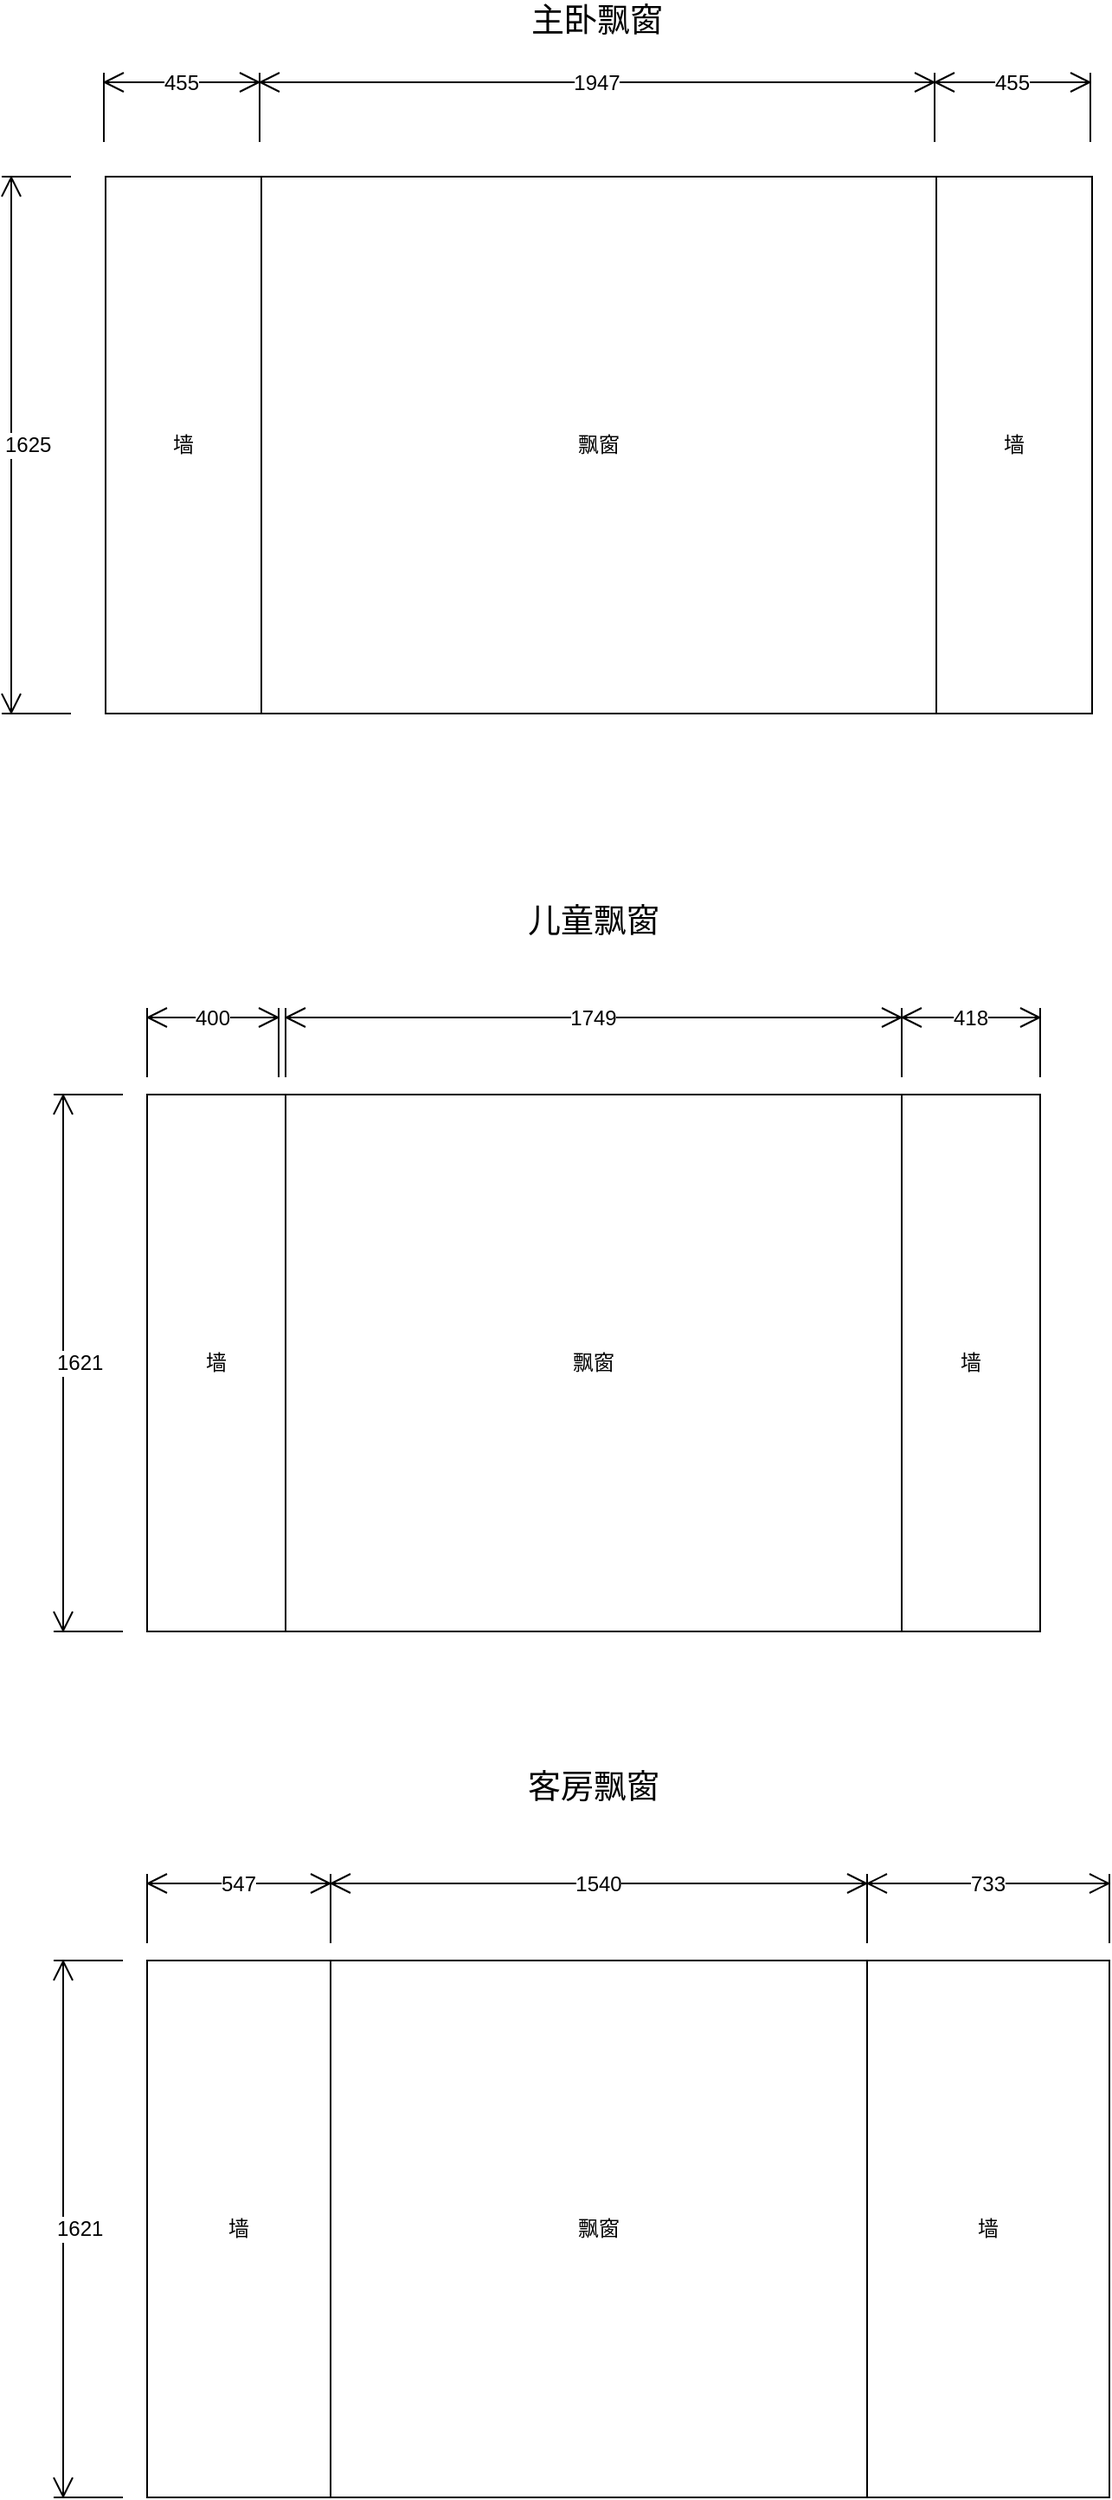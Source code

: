 <mxfile version="13.5.4" type="github">
  <diagram id="0yRMfeX40Hqbj-yg61-Y" name="Page-1">
    <mxGraphModel dx="1186" dy="724" grid="1" gridSize="10" guides="1" tooltips="1" connect="1" arrows="1" fold="1" page="1" pageScale="1" pageWidth="827" pageHeight="1169" math="0" shadow="0">
      <root>
        <mxCell id="0" />
        <mxCell id="1" parent="0" />
        <mxCell id="rTJIKPppSr7lGijxNa6m-4" value="飘窗" style="rounded=0;whiteSpace=wrap;html=1;" parent="1" vertex="1">
          <mxGeometry x="220" y="120" width="390" height="310" as="geometry" />
        </mxCell>
        <mxCell id="rTJIKPppSr7lGijxNa6m-5" value="墙" style="rounded=0;whiteSpace=wrap;html=1;" parent="1" vertex="1">
          <mxGeometry x="130" y="120" width="90" height="310" as="geometry" />
        </mxCell>
        <mxCell id="rTJIKPppSr7lGijxNa6m-6" value="墙" style="rounded=0;whiteSpace=wrap;html=1;" parent="1" vertex="1">
          <mxGeometry x="610" y="120" width="90" height="310" as="geometry" />
        </mxCell>
        <mxCell id="rTJIKPppSr7lGijxNa6m-9" value="1947" style="shape=dimension;direction=west;whiteSpace=wrap;html=1;align=center;points=[];verticalAlign=top;spacingTop=-8;labelBackgroundColor=#ffffff" parent="1" vertex="1">
          <mxGeometry x="219" y="60" width="390" height="40" as="geometry" />
        </mxCell>
        <mxCell id="rTJIKPppSr7lGijxNa6m-10" value="455" style="shape=dimension;direction=west;whiteSpace=wrap;html=1;align=center;points=[];verticalAlign=top;spacingTop=-8;labelBackgroundColor=#ffffff" parent="1" vertex="1">
          <mxGeometry x="129" y="60" width="90" height="40" as="geometry" />
        </mxCell>
        <mxCell id="rTJIKPppSr7lGijxNa6m-11" value="455" style="shape=dimension;direction=west;whiteSpace=wrap;html=1;align=center;points=[];verticalAlign=top;spacingTop=-8;labelBackgroundColor=#ffffff" parent="1" vertex="1">
          <mxGeometry x="609" y="60" width="90" height="40" as="geometry" />
        </mxCell>
        <mxCell id="rTJIKPppSr7lGijxNa6m-12" value="1625" style="shape=dimension;direction=south;whiteSpace=wrap;html=1;align=left;points=[];verticalAlign=middle;labelBackgroundColor=#ffffff" parent="1" vertex="1">
          <mxGeometry x="70" y="120" width="40" height="310" as="geometry" />
        </mxCell>
        <mxCell id="rTJIKPppSr7lGijxNa6m-13" value="&lt;font style=&quot;font-size: 19px&quot;&gt;主卧飘窗&lt;/font&gt;" style="text;html=1;strokeColor=none;fillColor=none;align=center;verticalAlign=middle;whiteSpace=wrap;rounded=0;" parent="1" vertex="1">
          <mxGeometry x="354" y="20" width="120" height="20" as="geometry" />
        </mxCell>
        <mxCell id="RFh4BoMU0rw1ZJmK0h0Q-1" value="飘窗" style="rounded=0;whiteSpace=wrap;html=1;" vertex="1" parent="1">
          <mxGeometry x="234" y="650" width="356" height="310" as="geometry" />
        </mxCell>
        <mxCell id="RFh4BoMU0rw1ZJmK0h0Q-2" value="墙" style="rounded=0;whiteSpace=wrap;html=1;" vertex="1" parent="1">
          <mxGeometry x="154" y="650" width="80" height="310" as="geometry" />
        </mxCell>
        <mxCell id="RFh4BoMU0rw1ZJmK0h0Q-3" value="墙" style="rounded=0;whiteSpace=wrap;html=1;" vertex="1" parent="1">
          <mxGeometry x="590" y="650" width="80" height="310" as="geometry" />
        </mxCell>
        <mxCell id="RFh4BoMU0rw1ZJmK0h0Q-4" value="1749" style="shape=dimension;direction=west;whiteSpace=wrap;html=1;align=center;points=[];verticalAlign=top;spacingTop=-8;labelBackgroundColor=#ffffff" vertex="1" parent="1">
          <mxGeometry x="234" y="600" width="356" height="40" as="geometry" />
        </mxCell>
        <mxCell id="RFh4BoMU0rw1ZJmK0h0Q-5" value="400" style="shape=dimension;direction=west;whiteSpace=wrap;html=1;align=center;points=[];verticalAlign=top;spacingTop=-8;labelBackgroundColor=#ffffff" vertex="1" parent="1">
          <mxGeometry x="154" y="600" width="76" height="40" as="geometry" />
        </mxCell>
        <mxCell id="RFh4BoMU0rw1ZJmK0h0Q-6" value="418" style="shape=dimension;direction=west;whiteSpace=wrap;html=1;align=center;points=[];verticalAlign=top;spacingTop=-8;labelBackgroundColor=#ffffff" vertex="1" parent="1">
          <mxGeometry x="590" y="600" width="80" height="40" as="geometry" />
        </mxCell>
        <mxCell id="RFh4BoMU0rw1ZJmK0h0Q-7" value="1621" style="shape=dimension;direction=south;whiteSpace=wrap;html=1;align=left;points=[];verticalAlign=middle;labelBackgroundColor=#ffffff" vertex="1" parent="1">
          <mxGeometry x="100" y="650" width="40" height="310" as="geometry" />
        </mxCell>
        <mxCell id="RFh4BoMU0rw1ZJmK0h0Q-8" value="&lt;font style=&quot;font-size: 19px&quot;&gt;儿童飘窗&lt;/font&gt;" style="text;html=1;strokeColor=none;fillColor=none;align=center;verticalAlign=middle;whiteSpace=wrap;rounded=0;" vertex="1" parent="1">
          <mxGeometry x="352" y="540" width="120" height="20" as="geometry" />
        </mxCell>
        <mxCell id="RFh4BoMU0rw1ZJmK0h0Q-9" value="飘窗" style="rounded=0;whiteSpace=wrap;html=1;" vertex="1" parent="1">
          <mxGeometry x="260" y="1150" width="310" height="310" as="geometry" />
        </mxCell>
        <mxCell id="RFh4BoMU0rw1ZJmK0h0Q-10" value="墙" style="rounded=0;whiteSpace=wrap;html=1;" vertex="1" parent="1">
          <mxGeometry x="154" y="1150" width="106" height="310" as="geometry" />
        </mxCell>
        <mxCell id="RFh4BoMU0rw1ZJmK0h0Q-11" value="墙" style="rounded=0;whiteSpace=wrap;html=1;" vertex="1" parent="1">
          <mxGeometry x="570" y="1150" width="140" height="310" as="geometry" />
        </mxCell>
        <mxCell id="RFh4BoMU0rw1ZJmK0h0Q-12" value="1540" style="shape=dimension;direction=west;whiteSpace=wrap;html=1;align=center;points=[];verticalAlign=top;spacingTop=-8;labelBackgroundColor=#ffffff" vertex="1" parent="1">
          <mxGeometry x="260" y="1100" width="310" height="40" as="geometry" />
        </mxCell>
        <mxCell id="RFh4BoMU0rw1ZJmK0h0Q-13" value="547" style="shape=dimension;direction=west;whiteSpace=wrap;html=1;align=center;points=[];verticalAlign=top;spacingTop=-8;labelBackgroundColor=#ffffff" vertex="1" parent="1">
          <mxGeometry x="154" y="1100" width="106" height="40" as="geometry" />
        </mxCell>
        <mxCell id="RFh4BoMU0rw1ZJmK0h0Q-14" value="733" style="shape=dimension;direction=west;whiteSpace=wrap;html=1;align=center;points=[];verticalAlign=top;spacingTop=-8;labelBackgroundColor=#ffffff" vertex="1" parent="1">
          <mxGeometry x="570" y="1100" width="140" height="40" as="geometry" />
        </mxCell>
        <mxCell id="RFh4BoMU0rw1ZJmK0h0Q-15" value="1621" style="shape=dimension;direction=south;whiteSpace=wrap;html=1;align=left;points=[];verticalAlign=middle;labelBackgroundColor=#ffffff" vertex="1" parent="1">
          <mxGeometry x="100" y="1150" width="40" height="310" as="geometry" />
        </mxCell>
        <mxCell id="RFh4BoMU0rw1ZJmK0h0Q-16" value="&lt;font style=&quot;font-size: 19px&quot;&gt;客房飘窗&lt;/font&gt;" style="text;html=1;strokeColor=none;fillColor=none;align=center;verticalAlign=middle;whiteSpace=wrap;rounded=0;" vertex="1" parent="1">
          <mxGeometry x="352" y="1040" width="120" height="20" as="geometry" />
        </mxCell>
      </root>
    </mxGraphModel>
  </diagram>
</mxfile>

